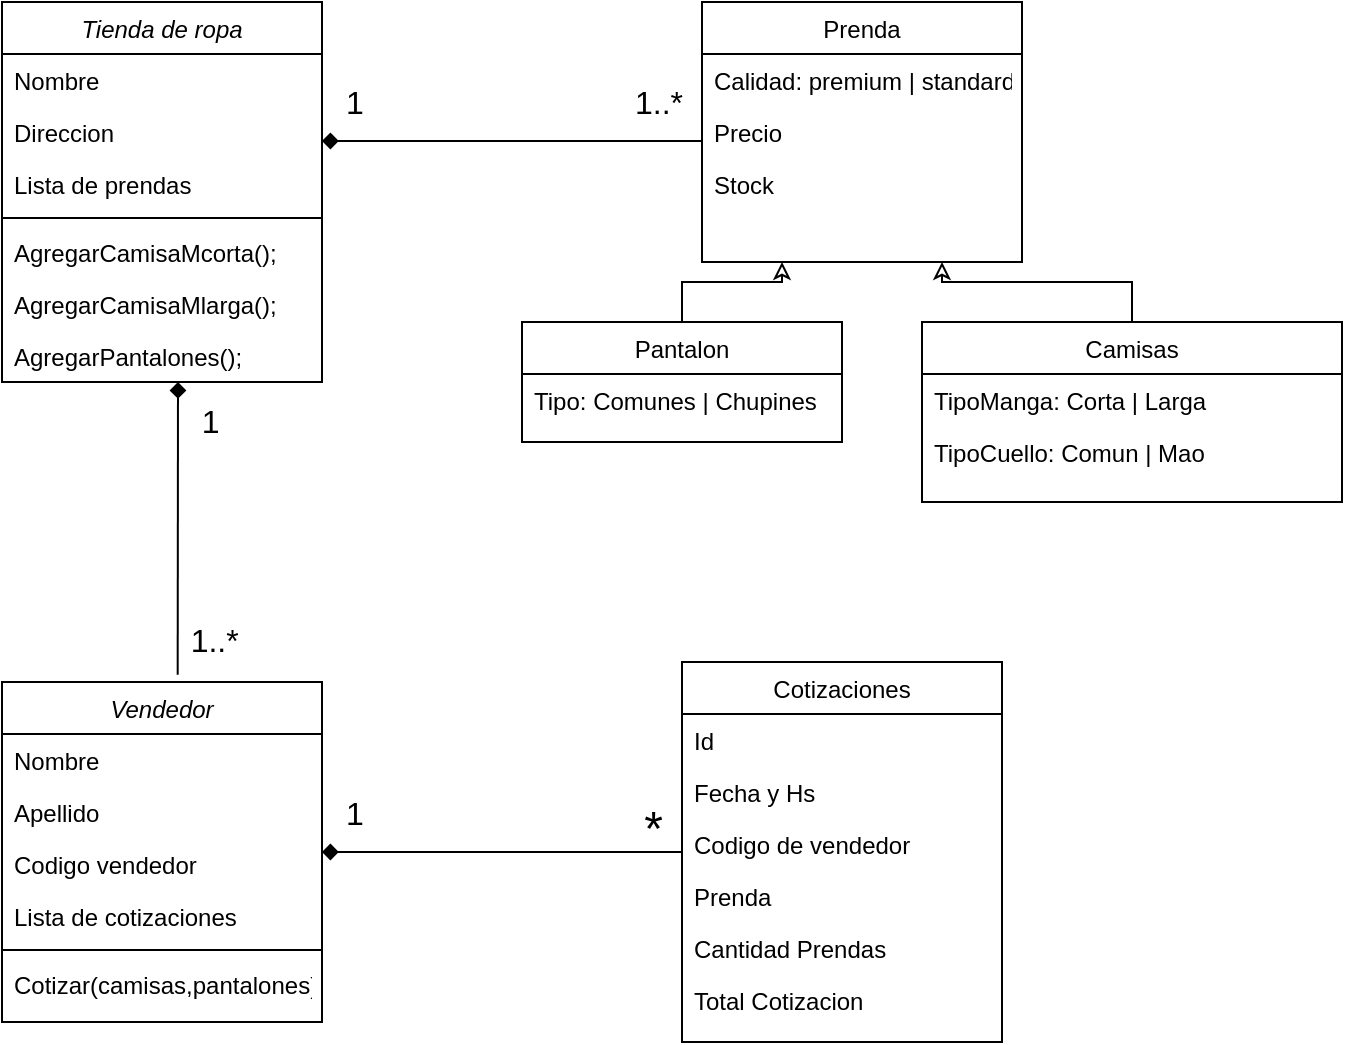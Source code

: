 <mxfile version="14.6.10" type="device"><diagram id="C5RBs43oDa-KdzZeNtuy" name="Page-1"><mxGraphModel dx="1038" dy="579" grid="1" gridSize="10" guides="1" tooltips="1" connect="1" arrows="1" fold="1" page="1" pageScale="1" pageWidth="827" pageHeight="1169" math="0" shadow="0"><root><mxCell id="WIyWlLk6GJQsqaUBKTNV-0"/><mxCell id="WIyWlLk6GJQsqaUBKTNV-1" parent="WIyWlLk6GJQsqaUBKTNV-0"/><mxCell id="zkfFHV4jXpPFQw0GAbJ--0" value="Vendedor" style="swimlane;fontStyle=2;align=center;verticalAlign=top;childLayout=stackLayout;horizontal=1;startSize=26;horizontalStack=0;resizeParent=1;resizeLast=0;collapsible=1;marginBottom=0;rounded=0;shadow=0;strokeWidth=1;" parent="WIyWlLk6GJQsqaUBKTNV-1" vertex="1"><mxGeometry x="140" y="410" width="160" height="170" as="geometry"><mxRectangle x="230" y="140" width="160" height="26" as="alternateBounds"/></mxGeometry></mxCell><mxCell id="zkfFHV4jXpPFQw0GAbJ--1" value="Nombre" style="text;align=left;verticalAlign=top;spacingLeft=4;spacingRight=4;overflow=hidden;rotatable=0;points=[[0,0.5],[1,0.5]];portConstraint=eastwest;" parent="zkfFHV4jXpPFQw0GAbJ--0" vertex="1"><mxGeometry y="26" width="160" height="26" as="geometry"/></mxCell><mxCell id="zkfFHV4jXpPFQw0GAbJ--2" value="Apellido" style="text;align=left;verticalAlign=top;spacingLeft=4;spacingRight=4;overflow=hidden;rotatable=0;points=[[0,0.5],[1,0.5]];portConstraint=eastwest;rounded=0;shadow=0;html=0;" parent="zkfFHV4jXpPFQw0GAbJ--0" vertex="1"><mxGeometry y="52" width="160" height="26" as="geometry"/></mxCell><mxCell id="zkfFHV4jXpPFQw0GAbJ--3" value="Codigo vendedor" style="text;align=left;verticalAlign=top;spacingLeft=4;spacingRight=4;overflow=hidden;rotatable=0;points=[[0,0.5],[1,0.5]];portConstraint=eastwest;rounded=0;shadow=0;html=0;" parent="zkfFHV4jXpPFQw0GAbJ--0" vertex="1"><mxGeometry y="78" width="160" height="26" as="geometry"/></mxCell><mxCell id="aAXQLuOuCPB_sp4QHKLo-10" value="Lista de cotizaciones" style="text;align=left;verticalAlign=top;spacingLeft=4;spacingRight=4;overflow=hidden;rotatable=0;points=[[0,0.5],[1,0.5]];portConstraint=eastwest;rounded=0;shadow=0;html=0;" vertex="1" parent="zkfFHV4jXpPFQw0GAbJ--0"><mxGeometry y="104" width="160" height="26" as="geometry"/></mxCell><mxCell id="zkfFHV4jXpPFQw0GAbJ--4" value="" style="line;html=1;strokeWidth=1;align=left;verticalAlign=middle;spacingTop=-1;spacingLeft=3;spacingRight=3;rotatable=0;labelPosition=right;points=[];portConstraint=eastwest;" parent="zkfFHV4jXpPFQw0GAbJ--0" vertex="1"><mxGeometry y="130" width="160" height="8" as="geometry"/></mxCell><mxCell id="aAXQLuOuCPB_sp4QHKLo-50" value="Cotizar(camisas,pantalones)" style="text;align=left;verticalAlign=top;spacingLeft=4;spacingRight=4;overflow=hidden;rotatable=0;points=[[0,0.5],[1,0.5]];portConstraint=eastwest;rounded=0;shadow=0;html=0;" vertex="1" parent="zkfFHV4jXpPFQw0GAbJ--0"><mxGeometry y="138" width="160" height="26" as="geometry"/></mxCell><mxCell id="zkfFHV4jXpPFQw0GAbJ--17" value="Cotizaciones" style="swimlane;fontStyle=0;align=center;verticalAlign=top;childLayout=stackLayout;horizontal=1;startSize=26;horizontalStack=0;resizeParent=1;resizeLast=0;collapsible=1;marginBottom=0;rounded=0;shadow=0;strokeWidth=1;" parent="WIyWlLk6GJQsqaUBKTNV-1" vertex="1"><mxGeometry x="480" y="400" width="160" height="190" as="geometry"><mxRectangle x="550" y="140" width="160" height="26" as="alternateBounds"/></mxGeometry></mxCell><mxCell id="zkfFHV4jXpPFQw0GAbJ--18" value="Id" style="text;align=left;verticalAlign=top;spacingLeft=4;spacingRight=4;overflow=hidden;rotatable=0;points=[[0,0.5],[1,0.5]];portConstraint=eastwest;" parent="zkfFHV4jXpPFQw0GAbJ--17" vertex="1"><mxGeometry y="26" width="160" height="26" as="geometry"/></mxCell><mxCell id="zkfFHV4jXpPFQw0GAbJ--19" value="Fecha y Hs" style="text;align=left;verticalAlign=top;spacingLeft=4;spacingRight=4;overflow=hidden;rotatable=0;points=[[0,0.5],[1,0.5]];portConstraint=eastwest;rounded=0;shadow=0;html=0;" parent="zkfFHV4jXpPFQw0GAbJ--17" vertex="1"><mxGeometry y="52" width="160" height="26" as="geometry"/></mxCell><mxCell id="zkfFHV4jXpPFQw0GAbJ--20" value="Codigo de vendedor" style="text;align=left;verticalAlign=top;spacingLeft=4;spacingRight=4;overflow=hidden;rotatable=0;points=[[0,0.5],[1,0.5]];portConstraint=eastwest;rounded=0;shadow=0;html=0;" parent="zkfFHV4jXpPFQw0GAbJ--17" vertex="1"><mxGeometry y="78" width="160" height="26" as="geometry"/></mxCell><mxCell id="zkfFHV4jXpPFQw0GAbJ--21" value="Prenda" style="text;align=left;verticalAlign=top;spacingLeft=4;spacingRight=4;overflow=hidden;rotatable=0;points=[[0,0.5],[1,0.5]];portConstraint=eastwest;rounded=0;shadow=0;html=0;" parent="zkfFHV4jXpPFQw0GAbJ--17" vertex="1"><mxGeometry y="104" width="160" height="26" as="geometry"/></mxCell><mxCell id="zkfFHV4jXpPFQw0GAbJ--22" value="Cantidad Prendas" style="text;align=left;verticalAlign=top;spacingLeft=4;spacingRight=4;overflow=hidden;rotatable=0;points=[[0,0.5],[1,0.5]];portConstraint=eastwest;rounded=0;shadow=0;html=0;" parent="zkfFHV4jXpPFQw0GAbJ--17" vertex="1"><mxGeometry y="130" width="160" height="26" as="geometry"/></mxCell><mxCell id="aAXQLuOuCPB_sp4QHKLo-1" value="Total Cotizacion" style="text;align=left;verticalAlign=top;spacingLeft=4;spacingRight=4;overflow=hidden;rotatable=0;points=[[0,0.5],[1,0.5]];portConstraint=eastwest;rounded=0;shadow=0;html=0;" vertex="1" parent="zkfFHV4jXpPFQw0GAbJ--17"><mxGeometry y="156" width="160" height="26" as="geometry"/></mxCell><mxCell id="zkfFHV4jXpPFQw0GAbJ--26" value="" style="endArrow=none;shadow=0;strokeWidth=1;rounded=0;endFill=0;edgeStyle=elbowEdgeStyle;elbow=vertical;startArrow=diamond;startFill=1;" parent="WIyWlLk6GJQsqaUBKTNV-1" source="zkfFHV4jXpPFQw0GAbJ--0" target="zkfFHV4jXpPFQw0GAbJ--17" edge="1"><mxGeometry x="0.5" y="41" relative="1" as="geometry"><mxPoint x="380" y="192" as="sourcePoint"/><mxPoint x="540" y="192" as="targetPoint"/><mxPoint x="-40" y="32" as="offset"/></mxGeometry></mxCell><mxCell id="zkfFHV4jXpPFQw0GAbJ--27" value="1" style="resizable=0;align=left;verticalAlign=bottom;labelBackgroundColor=none;fontSize=16;" parent="zkfFHV4jXpPFQw0GAbJ--26" connectable="0" vertex="1"><mxGeometry x="-1" relative="1" as="geometry"><mxPoint x="10" y="-9" as="offset"/></mxGeometry></mxCell><mxCell id="zkfFHV4jXpPFQw0GAbJ--28" value="*" style="resizable=0;align=right;verticalAlign=bottom;labelBackgroundColor=none;fontSize=24;" parent="zkfFHV4jXpPFQw0GAbJ--26" connectable="0" vertex="1"><mxGeometry x="1" relative="1" as="geometry"><mxPoint x="-8" y="1" as="offset"/></mxGeometry></mxCell><mxCell id="aAXQLuOuCPB_sp4QHKLo-4" value="Tienda de ropa" style="swimlane;fontStyle=2;align=center;verticalAlign=top;childLayout=stackLayout;horizontal=1;startSize=26;horizontalStack=0;resizeParent=1;resizeLast=0;collapsible=1;marginBottom=0;rounded=0;shadow=0;strokeWidth=1;" vertex="1" parent="WIyWlLk6GJQsqaUBKTNV-1"><mxGeometry x="140" y="70" width="160" height="190" as="geometry"><mxRectangle x="230" y="140" width="160" height="26" as="alternateBounds"/></mxGeometry></mxCell><mxCell id="aAXQLuOuCPB_sp4QHKLo-5" value="Nombre" style="text;align=left;verticalAlign=top;spacingLeft=4;spacingRight=4;overflow=hidden;rotatable=0;points=[[0,0.5],[1,0.5]];portConstraint=eastwest;" vertex="1" parent="aAXQLuOuCPB_sp4QHKLo-4"><mxGeometry y="26" width="160" height="26" as="geometry"/></mxCell><mxCell id="aAXQLuOuCPB_sp4QHKLo-6" value="Direccion" style="text;align=left;verticalAlign=top;spacingLeft=4;spacingRight=4;overflow=hidden;rotatable=0;points=[[0,0.5],[1,0.5]];portConstraint=eastwest;rounded=0;shadow=0;html=0;" vertex="1" parent="aAXQLuOuCPB_sp4QHKLo-4"><mxGeometry y="52" width="160" height="26" as="geometry"/></mxCell><mxCell id="aAXQLuOuCPB_sp4QHKLo-7" value="Lista de prendas" style="text;align=left;verticalAlign=top;spacingLeft=4;spacingRight=4;overflow=hidden;rotatable=0;points=[[0,0.5],[1,0.5]];portConstraint=eastwest;rounded=0;shadow=0;html=0;" vertex="1" parent="aAXQLuOuCPB_sp4QHKLo-4"><mxGeometry y="78" width="160" height="26" as="geometry"/></mxCell><mxCell id="aAXQLuOuCPB_sp4QHKLo-8" value="" style="line;html=1;strokeWidth=1;align=left;verticalAlign=middle;spacingTop=-1;spacingLeft=3;spacingRight=3;rotatable=0;labelPosition=right;points=[];portConstraint=eastwest;" vertex="1" parent="aAXQLuOuCPB_sp4QHKLo-4"><mxGeometry y="104" width="160" height="8" as="geometry"/></mxCell><mxCell id="aAXQLuOuCPB_sp4QHKLo-47" value="AgregarCamisaMcorta();&#10;" style="text;align=left;verticalAlign=top;spacingLeft=4;spacingRight=4;overflow=hidden;rotatable=0;points=[[0,0.5],[1,0.5]];portConstraint=eastwest;rounded=0;shadow=0;html=0;" vertex="1" parent="aAXQLuOuCPB_sp4QHKLo-4"><mxGeometry y="112" width="160" height="26" as="geometry"/></mxCell><mxCell id="aAXQLuOuCPB_sp4QHKLo-48" value="AgregarCamisaMlarga();" style="text;align=left;verticalAlign=top;spacingLeft=4;spacingRight=4;overflow=hidden;rotatable=0;points=[[0,0.5],[1,0.5]];portConstraint=eastwest;rounded=0;shadow=0;html=0;" vertex="1" parent="aAXQLuOuCPB_sp4QHKLo-4"><mxGeometry y="138" width="160" height="26" as="geometry"/></mxCell><mxCell id="aAXQLuOuCPB_sp4QHKLo-49" value="AgregarPantalones();" style="text;align=left;verticalAlign=top;spacingLeft=4;spacingRight=4;overflow=hidden;rotatable=0;points=[[0,0.5],[1,0.5]];portConstraint=eastwest;rounded=0;shadow=0;html=0;" vertex="1" parent="aAXQLuOuCPB_sp4QHKLo-4"><mxGeometry y="164" width="160" height="26" as="geometry"/></mxCell><mxCell id="aAXQLuOuCPB_sp4QHKLo-11" value="Prenda" style="swimlane;fontStyle=0;align=center;verticalAlign=top;childLayout=stackLayout;horizontal=1;startSize=26;horizontalStack=0;resizeParent=1;resizeLast=0;collapsible=1;marginBottom=0;rounded=0;shadow=0;strokeWidth=1;" vertex="1" parent="WIyWlLk6GJQsqaUBKTNV-1"><mxGeometry x="490" y="70" width="160" height="130" as="geometry"><mxRectangle x="550" y="140" width="160" height="26" as="alternateBounds"/></mxGeometry></mxCell><mxCell id="aAXQLuOuCPB_sp4QHKLo-12" value="Calidad: premium | standard" style="text;align=left;verticalAlign=top;spacingLeft=4;spacingRight=4;overflow=hidden;rotatable=0;points=[[0,0.5],[1,0.5]];portConstraint=eastwest;" vertex="1" parent="aAXQLuOuCPB_sp4QHKLo-11"><mxGeometry y="26" width="160" height="26" as="geometry"/></mxCell><mxCell id="aAXQLuOuCPB_sp4QHKLo-13" value="Precio" style="text;align=left;verticalAlign=top;spacingLeft=4;spacingRight=4;overflow=hidden;rotatable=0;points=[[0,0.5],[1,0.5]];portConstraint=eastwest;rounded=0;shadow=0;html=0;" vertex="1" parent="aAXQLuOuCPB_sp4QHKLo-11"><mxGeometry y="52" width="160" height="26" as="geometry"/></mxCell><mxCell id="aAXQLuOuCPB_sp4QHKLo-14" value="Stock" style="text;align=left;verticalAlign=top;spacingLeft=4;spacingRight=4;overflow=hidden;rotatable=0;points=[[0,0.5],[1,0.5]];portConstraint=eastwest;rounded=0;shadow=0;html=0;" vertex="1" parent="aAXQLuOuCPB_sp4QHKLo-11"><mxGeometry y="78" width="160" height="26" as="geometry"/></mxCell><mxCell id="aAXQLuOuCPB_sp4QHKLo-31" value="" style="endArrow=none;shadow=0;strokeWidth=1;rounded=0;endFill=0;edgeStyle=elbowEdgeStyle;elbow=vertical;startArrow=diamond;startFill=1;" edge="1" parent="WIyWlLk6GJQsqaUBKTNV-1"><mxGeometry x="0.5" y="41" relative="1" as="geometry"><mxPoint x="300" y="139.5" as="sourcePoint"/><mxPoint x="490" y="139.5" as="targetPoint"/><mxPoint x="-40" y="32" as="offset"/></mxGeometry></mxCell><mxCell id="aAXQLuOuCPB_sp4QHKLo-32" value="1" style="resizable=0;align=left;verticalAlign=bottom;labelBackgroundColor=none;fontSize=16;" connectable="0" vertex="1" parent="aAXQLuOuCPB_sp4QHKLo-31"><mxGeometry x="-1" relative="1" as="geometry"><mxPoint x="10" y="-9" as="offset"/></mxGeometry></mxCell><mxCell id="aAXQLuOuCPB_sp4QHKLo-33" value="1..*" style="resizable=0;align=right;verticalAlign=bottom;labelBackgroundColor=none;fontSize=16;" connectable="0" vertex="1" parent="aAXQLuOuCPB_sp4QHKLo-31"><mxGeometry x="1" relative="1" as="geometry"><mxPoint x="-8" y="-9" as="offset"/></mxGeometry></mxCell><mxCell id="aAXQLuOuCPB_sp4QHKLo-34" value="" style="endArrow=none;shadow=0;strokeWidth=1;rounded=0;endFill=0;edgeStyle=elbowEdgeStyle;elbow=vertical;startArrow=diamond;startFill=1;entryX=0.549;entryY=-0.021;entryDx=0;entryDy=0;entryPerimeter=0;" edge="1" parent="WIyWlLk6GJQsqaUBKTNV-1" target="zkfFHV4jXpPFQw0GAbJ--0"><mxGeometry x="0.5" y="41" relative="1" as="geometry"><mxPoint x="228" y="260" as="sourcePoint"/><mxPoint x="414" y="250" as="targetPoint"/><mxPoint x="-40" y="32" as="offset"/><Array as="points"><mxPoint x="210" y="260"/></Array></mxGeometry></mxCell><mxCell id="aAXQLuOuCPB_sp4QHKLo-35" value="1" style="resizable=0;align=left;verticalAlign=bottom;labelBackgroundColor=none;fontSize=16;" connectable="0" vertex="1" parent="aAXQLuOuCPB_sp4QHKLo-34"><mxGeometry x="-1" relative="1" as="geometry"><mxPoint x="10" y="30" as="offset"/></mxGeometry></mxCell><mxCell id="aAXQLuOuCPB_sp4QHKLo-36" value="1..*" style="resizable=0;align=right;verticalAlign=bottom;labelBackgroundColor=none;fontSize=16;" connectable="0" vertex="1" parent="aAXQLuOuCPB_sp4QHKLo-34"><mxGeometry x="1" relative="1" as="geometry"><mxPoint x="32" y="-7" as="offset"/></mxGeometry></mxCell><mxCell id="aAXQLuOuCPB_sp4QHKLo-44" style="edgeStyle=orthogonalEdgeStyle;rounded=0;orthogonalLoop=1;jettySize=auto;html=1;exitX=0.5;exitY=0;exitDx=0;exitDy=0;fontSize=16;startArrow=none;startFill=0;endArrow=classic;endFill=0;entryX=0.25;entryY=1;entryDx=0;entryDy=0;" edge="1" parent="WIyWlLk6GJQsqaUBKTNV-1" source="aAXQLuOuCPB_sp4QHKLo-37" target="aAXQLuOuCPB_sp4QHKLo-11"><mxGeometry relative="1" as="geometry"><mxPoint x="510" y="200" as="targetPoint"/></mxGeometry></mxCell><mxCell id="aAXQLuOuCPB_sp4QHKLo-37" value="Pantalon" style="swimlane;fontStyle=0;align=center;verticalAlign=top;childLayout=stackLayout;horizontal=1;startSize=26;horizontalStack=0;resizeParent=1;resizeLast=0;collapsible=1;marginBottom=0;rounded=0;shadow=0;strokeWidth=1;" vertex="1" parent="WIyWlLk6GJQsqaUBKTNV-1"><mxGeometry x="400" y="230" width="160" height="60" as="geometry"><mxRectangle x="550" y="140" width="160" height="26" as="alternateBounds"/></mxGeometry></mxCell><mxCell id="aAXQLuOuCPB_sp4QHKLo-38" value="Tipo: Comunes | Chupines" style="text;align=left;verticalAlign=top;spacingLeft=4;spacingRight=4;overflow=hidden;rotatable=0;points=[[0,0.5],[1,0.5]];portConstraint=eastwest;" vertex="1" parent="aAXQLuOuCPB_sp4QHKLo-37"><mxGeometry y="26" width="160" height="26" as="geometry"/></mxCell><mxCell id="aAXQLuOuCPB_sp4QHKLo-45" style="edgeStyle=orthogonalEdgeStyle;rounded=0;orthogonalLoop=1;jettySize=auto;html=1;exitX=0.5;exitY=0;exitDx=0;exitDy=0;entryX=0.75;entryY=1;entryDx=0;entryDy=0;fontSize=16;startArrow=none;startFill=0;endArrow=classic;endFill=0;" edge="1" parent="WIyWlLk6GJQsqaUBKTNV-1" source="aAXQLuOuCPB_sp4QHKLo-41" target="aAXQLuOuCPB_sp4QHKLo-11"><mxGeometry relative="1" as="geometry"/></mxCell><mxCell id="aAXQLuOuCPB_sp4QHKLo-41" value="Camisas" style="swimlane;fontStyle=0;align=center;verticalAlign=top;childLayout=stackLayout;horizontal=1;startSize=26;horizontalStack=0;resizeParent=1;resizeLast=0;collapsible=1;marginBottom=0;rounded=0;shadow=0;strokeWidth=1;" vertex="1" parent="WIyWlLk6GJQsqaUBKTNV-1"><mxGeometry x="600" y="230" width="210" height="90" as="geometry"><mxRectangle x="550" y="140" width="160" height="26" as="alternateBounds"/></mxGeometry></mxCell><mxCell id="aAXQLuOuCPB_sp4QHKLo-42" value="TipoManga: Corta | Larga" style="text;align=left;verticalAlign=top;spacingLeft=4;spacingRight=4;overflow=hidden;rotatable=0;points=[[0,0.5],[1,0.5]];portConstraint=eastwest;" vertex="1" parent="aAXQLuOuCPB_sp4QHKLo-41"><mxGeometry y="26" width="210" height="26" as="geometry"/></mxCell><mxCell id="aAXQLuOuCPB_sp4QHKLo-43" value="TipoCuello: Comun | Mao" style="text;align=left;verticalAlign=top;spacingLeft=4;spacingRight=4;overflow=hidden;rotatable=0;points=[[0,0.5],[1,0.5]];portConstraint=eastwest;" vertex="1" parent="aAXQLuOuCPB_sp4QHKLo-41"><mxGeometry y="52" width="210" height="26" as="geometry"/></mxCell></root></mxGraphModel></diagram></mxfile>
